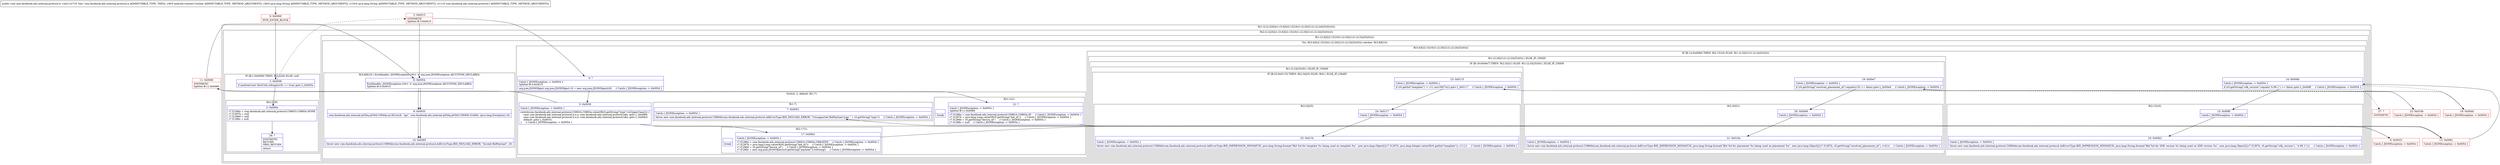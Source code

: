 digraph "CFG forcom.facebook.ads.internal.protocol.h.\<init\>(Landroid\/content\/Context;Ljava\/lang\/String;Ljava\/lang\/String;Lcom\/facebook\/ads\/internal\/protocol\/f;)V" {
subgraph cluster_Region_1256135336 {
label = "R(1:(2:(2:2|26)|(1:(3:4|5|(2:15|16)(1:(2:20|21)(1:(2:24|25)(0)))))))";
node [shape=record,color=blue];
subgraph cluster_Region_55392088 {
label = "R(2:(2:2|26)|(1:(3:4|5|(2:15|16)(1:(2:20|21)(1:(2:24|25)(0))))))";
node [shape=record,color=blue];
subgraph cluster_IfRegion_671432818 {
label = "IF [B:1:0x0008] THEN: R(2:2|26) ELSE: null";
node [shape=record,color=blue];
Node_1 [shape=record,label="{1\:\ 0x0008|if (android.text.TextUtils.isEmpty(r9) == true) goto L_0x000a\l}"];
subgraph cluster_Region_2034364654 {
label = "R(2:2|26)";
node [shape=record,color=blue];
Node_2 [shape=record,label="{2\:\ 0x000a|r7.f1286a = com.facebook.ads.internal.protocol.C0891h.C0893a.NONE\lr7.f1287b = null\lr7.f1289d = null\lr7.f1288c = null\l}"];
Node_26 [shape=record,label="{26\:\ ?|SYNTHETIC\lRETURN\lORIG_RETURN\l|return\l}"];
}
}
subgraph cluster_Region_1274658612 {
label = "R(1:(3:4|5|(2:15|16)(1:(2:20|21)(1:(2:24|25)(0)))))";
node [shape=record,color=blue];
subgraph cluster_TryCatchRegion_560248548 {
label = "Try: R(3:4|5|(2:15|16)(1:(2:20|21)(1:(2:24|25)(0)))) catches: R(3:8|9|10)";
node [shape=record,color=blue];
subgraph cluster_Region_1516189171 {
label = "R(3:4|5|(2:15|16)(1:(2:20|21)(1:(2:24|25)(0))))";
node [shape=record,color=blue];
Node_4 [shape=record,label="{4\:\ ?|Catch:\{ JSONException \-\> 0x0054 \}\lSplitter:B:3:0x0015\l|org.json.JSONObject org.json.JSONObject r0 = new org.json.JSONObject(r9)     \/\/ Catch:\{ JSONException \-\> 0x0054 \}\l}"];
subgraph cluster_SwitchRegion_1455215325 {
label = "Switch: 2, default: R(1:7)";
node [shape=record,color=blue];
Node_5 [shape=record,label="{5\:\ 0x0030|Catch:\{ JSONException \-\> 0x0054 \}\l|switch(com.facebook.ads.internal.protocol.C0891h.C0893a.valueOf(r0.getString(\"type\").toUpperCase())) \{\l    case com.facebook.ads.internal.protocol.h.a.a :com.facebook.ads.internal.protocol.h$a: goto L_0x0066;\l    case com.facebook.ads.internal.protocol.h.a.b :com.facebook.ads.internal.protocol.h$a: goto L_0x00b3;\l    default: goto L_0x0033;\l\}     \/\/ Catch:\{ JSONException \-\> 0x0054 \}\l}"];
subgraph cluster_Region_1662758 {
label = "R(2:12|1)";
node [shape=record,color=blue];
Node_12 [shape=record,label="{12\:\ ?|Catch:\{ JSONException \-\> 0x0054 \}\lSplitter:B:11:0x0066\l|r7.f1286a = com.facebook.ads.internal.protocol.C0891h.C0893a.ID     \/\/ Catch:\{ JSONException \-\> 0x0054 \}\lr7.f1287b = java.lang.Long.valueOf(r0.getString(\"bid_id\"))     \/\/ Catch:\{ JSONException \-\> 0x0054 \}\lr7.f1289d = r0.getString(\"device_id\")     \/\/ Catch:\{ JSONException \-\> 0x0054 \}\lr7.f1288c = null     \/\/ Catch:\{ JSONException \-\> 0x0054 \}\l}"];
Node_InsnContainer_601908330 [shape=record,label="{|break\l}"];
}
subgraph cluster_Region_1671938022 {
label = "R(2:17|1)";
node [shape=record,color=blue];
Node_17 [shape=record,label="{17\:\ 0x00b3|Catch:\{ JSONException \-\> 0x0054 \}\l|r7.f1286a = com.facebook.ads.internal.protocol.C0891h.C0893a.CREATIVE     \/\/ Catch:\{ JSONException \-\> 0x0054 \}\lr7.f1287b = java.lang.Long.valueOf(r0.getString(\"bid_id\"))     \/\/ Catch:\{ JSONException \-\> 0x0054 \}\lr7.f1289d = r0.getString(\"device_id\")     \/\/ Catch:\{ JSONException \-\> 0x0054 \}\lr7.f1288c = new org.json.JSONObject(r0.getString(\"payload\")).toString()     \/\/ Catch:\{ JSONException \-\> 0x0054 \}\l}"];
Node_InsnContainer_1439708792 [shape=record,label="{|break\l}"];
}
subgraph cluster_Region_1089793740 {
label = "R(1:7)";
node [shape=record,color=blue];
Node_7 [shape=record,label="{7\:\ 0x0053|Catch:\{ JSONException \-\> 0x0054 \}\l|throw new com.facebook.ads.internal.protocol.C0884b(com.facebook.ads.internal.protocol.AdErrorType.BID_PAYLOAD_ERROR, \"Unsupported BidPayload type \" + r0.getString(\"type\"))     \/\/ Catch:\{ JSONException \-\> 0x0054 \}\l}"];
}
}
subgraph cluster_IfRegion_1894704693 {
label = "IF [B:14:0x008d] THEN: R(2:15|16) ELSE: R(1:(2:20|21)(1:(2:24|25)(0)))";
node [shape=record,color=blue];
Node_14 [shape=record,label="{14\:\ 0x008d|Catch:\{ JSONException \-\> 0x0054 \}\l|if (r0.getString(\"sdk_version\").equals(\"4.99.1\") == false) goto L_0x008f     \/\/ Catch:\{ JSONException \-\> 0x0054 \}\l}"];
subgraph cluster_Region_985954145 {
label = "R(2:15|16)";
node [shape=record,color=blue];
Node_15 [shape=record,label="{15\:\ 0x008f|Catch:\{ JSONException \-\> 0x0054 \}\l}"];
Node_16 [shape=record,label="{16\:\ 0x00b2|Catch:\{ JSONException \-\> 0x0054 \}\l|throw new com.facebook.ads.internal.protocol.C0884b(com.facebook.ads.internal.protocol.AdErrorType.BID_IMPRESSION_MISMATCH, java.lang.String.format(\"Bid %d for SDK version %s being used on SDK version %s\", new java.lang.Object[]\{r7.f1287b, r0.getString(\"sdk_version\"), \"4.99.1\"\}))     \/\/ Catch:\{ JSONException \-\> 0x0054 \}\l}"];
}
subgraph cluster_Region_1398154217 {
label = "R(1:(2:20|21)(1:(2:24|25)(0))) | ELSE_IF_CHAIN\l";
node [shape=record,color=blue];
subgraph cluster_IfRegion_1690478416 {
label = "IF [B:19:0x00e7] THEN: R(2:20|21) ELSE: R(1:(2:24|25)(0)) | ELSE_IF_CHAIN\l";
node [shape=record,color=blue];
Node_19 [shape=record,label="{19\:\ 0x00e7|Catch:\{ JSONException \-\> 0x0054 \}\l|if (r0.getString(\"resolved_placement_id\").equals(r10) == false) goto L_0x00e9     \/\/ Catch:\{ JSONException \-\> 0x0054 \}\l}"];
subgraph cluster_Region_52930442 {
label = "R(2:20|21)";
node [shape=record,color=blue];
Node_20 [shape=record,label="{20\:\ 0x00e9|Catch:\{ JSONException \-\> 0x0054 \}\l}"];
Node_21 [shape=record,label="{21\:\ 0x010a|Catch:\{ JSONException \-\> 0x0054 \}\l|throw new com.facebook.ads.internal.protocol.C0884b(com.facebook.ads.internal.protocol.AdErrorType.BID_IMPRESSION_MISMATCH, java.lang.String.format(\"Bid %d for placement %s being used on placement %s\", new java.lang.Object[]\{r7.f1287b, r0.getString(\"resolved_placement_id\"), r10\}))     \/\/ Catch:\{ JSONException \-\> 0x0054 \}\l}"];
}
subgraph cluster_Region_1468103921 {
label = "R(1:(2:24|25)(0)) | ELSE_IF_CHAIN\l";
node [shape=record,color=blue];
subgraph cluster_IfRegion_75445909 {
label = "IF [B:23:0x0115] THEN: R(2:24|25) ELSE: R(0) | ELSE_IF_CHAIN\l";
node [shape=record,color=blue];
Node_23 [shape=record,label="{23\:\ 0x0115|Catch:\{ JSONException \-\> 0x0054 \}\l|if (r0.getInt(\"template\") != r11.mo10927a()) goto L_0x0117     \/\/ Catch:\{ JSONException \-\> 0x0054 \}\l}"];
subgraph cluster_Region_488187396 {
label = "R(2:24|25)";
node [shape=record,color=blue];
Node_24 [shape=record,label="{24\:\ 0x0117|Catch:\{ JSONException \-\> 0x0054 \}\l}"];
Node_25 [shape=record,label="{25\:\ 0x013c|Catch:\{ JSONException \-\> 0x0054 \}\l|throw new com.facebook.ads.internal.protocol.C0884b(com.facebook.ads.internal.protocol.AdErrorType.BID_IMPRESSION_MISMATCH, java.lang.String.format(\"Bid %d for template %s being used on template %s\", new java.lang.Object[]\{r7.f1287b, java.lang.Integer.valueOf(r0.getInt(\"template\")), r11\}))     \/\/ Catch:\{ JSONException \-\> 0x0054 \}\l}"];
}
subgraph cluster_Region_2011337055 {
label = "R(0)";
node [shape=record,color=blue];
}
}
}
}
}
}
}
subgraph cluster_Region_592775725 {
label = "R(3:8|9|10) | ExcHandler: JSONException (r0v1 'e' org.json.JSONException A[CUSTOM_DECLARE])\l";
node [shape=record,color=blue];
Node_8 [shape=record,label="{8\:\ 0x0054|ExcHandler: JSONException (r0v1 'e' org.json.JSONException A[CUSTOM_DECLARE])\lSplitter:B:3:0x0015\l}"];
Node_9 [shape=record,label="{9\:\ 0x0055|com.facebook.ads.internal.p026q.p030d.C0944a.m1821a(r8, \"api\", com.facebook.ads.internal.p026q.p030d.C0945b.f1446d, (java.lang.Exception) r0)\l}"];
Node_10 [shape=record,label="{10\:\ 0x0065|throw new com.facebook.ads.internal.protocol.C0884b(com.facebook.ads.internal.protocol.AdErrorType.BID_PAYLOAD_ERROR, \"Invalid BidPayload\", r0)\l}"];
}
}
}
}
}
subgraph cluster_Region_592775725 {
label = "R(3:8|9|10) | ExcHandler: JSONException (r0v1 'e' org.json.JSONException A[CUSTOM_DECLARE])\l";
node [shape=record,color=blue];
Node_8 [shape=record,label="{8\:\ 0x0054|ExcHandler: JSONException (r0v1 'e' org.json.JSONException A[CUSTOM_DECLARE])\lSplitter:B:3:0x0015\l}"];
Node_9 [shape=record,label="{9\:\ 0x0055|com.facebook.ads.internal.p026q.p030d.C0944a.m1821a(r8, \"api\", com.facebook.ads.internal.p026q.p030d.C0945b.f1446d, (java.lang.Exception) r0)\l}"];
Node_10 [shape=record,label="{10\:\ 0x0065|throw new com.facebook.ads.internal.protocol.C0884b(com.facebook.ads.internal.protocol.AdErrorType.BID_PAYLOAD_ERROR, \"Invalid BidPayload\", r0)\l}"];
}
Node_0 [shape=record,color=red,label="{0\:\ 0x0000|MTH_ENTER_BLOCK\l}"];
Node_3 [shape=record,color=red,label="{3\:\ 0x0015|SYNTHETIC\lSplitter:B:3:0x0015\l}"];
Node_6 [shape=record,color=red,label="{6\:\ 0x0033|Catch:\{ JSONException \-\> 0x0054 \}\l}"];
Node_11 [shape=record,color=red,label="{11\:\ 0x0066|SYNTHETIC\lSplitter:B:11:0x0066\l}"];
Node_13 [shape=record,color=red,label="{13\:\ 0x0081|Catch:\{ JSONException \-\> 0x0054 \}\l}"];
Node_18 [shape=record,color=red,label="{18\:\ 0x00dd|Catch:\{ JSONException \-\> 0x0054 \}\l}"];
Node_22 [shape=record,color=red,label="{22\:\ 0x010b|Catch:\{ JSONException \-\> 0x0054 \}\l}"];
Node_27 [shape=record,color=red,label="{27\:\ ?|SYNTHETIC\l}"];
MethodNode[shape=record,label="{public void com.facebook.ads.internal.protocol.h.\<init\>((r7v0 'this' com.facebook.ads.internal.protocol.h A[IMMUTABLE_TYPE, THIS]), (r8v0 android.content.Context A[IMMUTABLE_TYPE, METHOD_ARGUMENT]), (r9v0 java.lang.String A[IMMUTABLE_TYPE, METHOD_ARGUMENT]), (r10v0 java.lang.String A[IMMUTABLE_TYPE, METHOD_ARGUMENT]), (r11v0 com.facebook.ads.internal.protocol.f A[IMMUTABLE_TYPE, METHOD_ARGUMENT])) }"];
MethodNode -> Node_0;
Node_1 -> Node_2;
Node_1 -> Node_3[style=dashed];
Node_2 -> Node_26;
Node_4 -> Node_5;
Node_5 -> Node_6;
Node_5 -> Node_11;
Node_5 -> Node_17;
Node_12 -> Node_13;
Node_17 -> Node_13;
Node_14 -> Node_15;
Node_14 -> Node_18[style=dashed];
Node_15 -> Node_16;
Node_19 -> Node_20;
Node_19 -> Node_22[style=dashed];
Node_20 -> Node_21;
Node_23 -> Node_24;
Node_23 -> Node_27[style=dashed];
Node_24 -> Node_25;
Node_8 -> Node_9;
Node_9 -> Node_10;
Node_8 -> Node_9;
Node_9 -> Node_10;
Node_0 -> Node_1;
Node_3 -> Node_4;
Node_3 -> Node_8;
Node_6 -> Node_7;
Node_11 -> Node_12;
Node_11 -> Node_8;
Node_13 -> Node_14;
Node_18 -> Node_19;
Node_22 -> Node_23;
}

